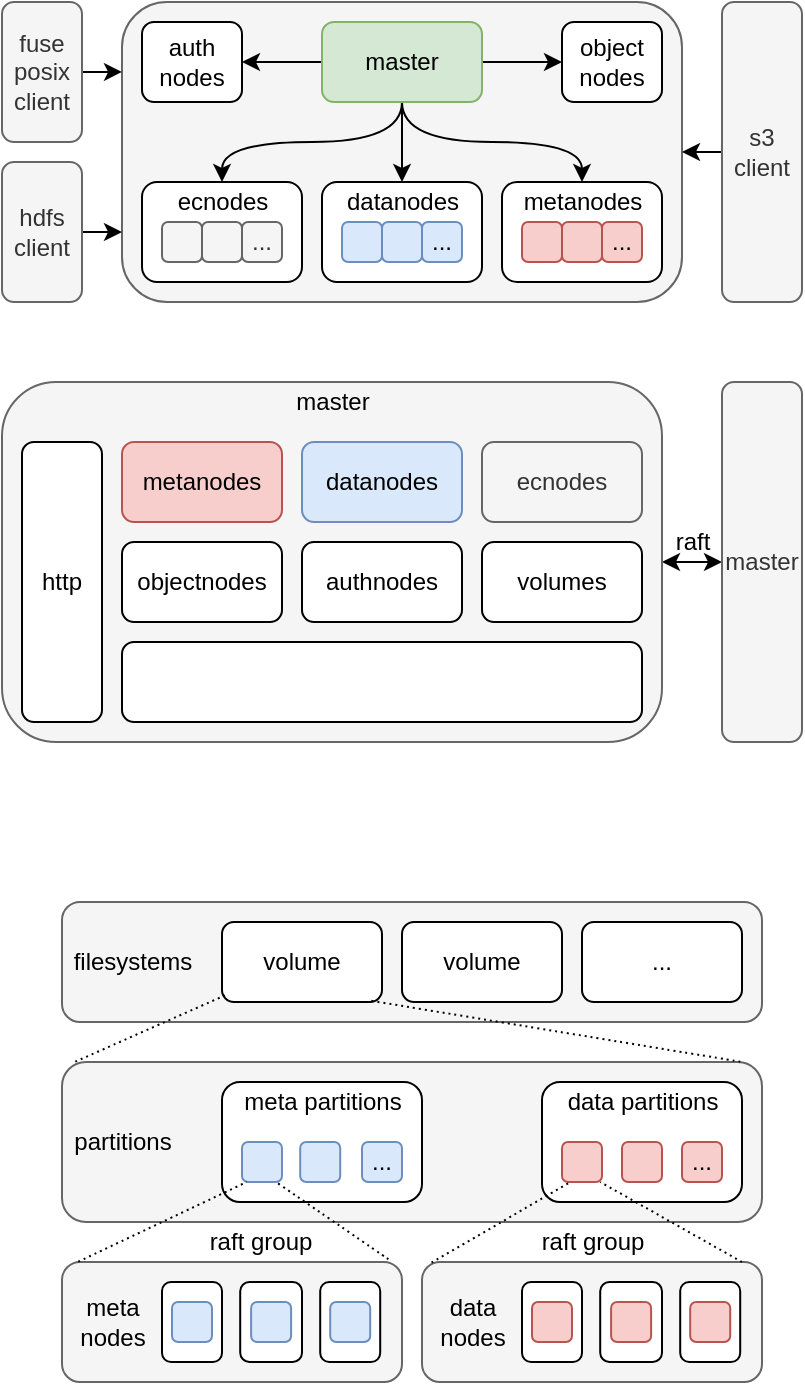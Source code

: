 <mxfile version="18.0.4" type="github">
  <diagram id="KYt3-omduEFtMOn35YfT" name="arch">
    <mxGraphModel dx="1455" dy="994" grid="1" gridSize="10" guides="1" tooltips="1" connect="1" arrows="1" fold="1" page="1" pageScale="1" pageWidth="827" pageHeight="1169" math="0" shadow="0">
      <root>
        <mxCell id="0" />
        <mxCell id="1" parent="0" />
        <mxCell id="PD6o3sTZC4K9WG0XPXKC-64" value="" style="rounded=1;whiteSpace=wrap;html=1;fillColor=#f5f5f5;fontColor=#333333;strokeColor=#666666;" vertex="1" parent="1">
          <mxGeometry x="40" y="600" width="350" height="80" as="geometry" />
        </mxCell>
        <mxCell id="PD6o3sTZC4K9WG0XPXKC-51" value="" style="rounded=1;whiteSpace=wrap;html=1;fillColor=#f5f5f5;fontColor=#333333;strokeColor=#666666;" vertex="1" parent="1">
          <mxGeometry x="40" y="520" width="350" height="60" as="geometry" />
        </mxCell>
        <mxCell id="PD6o3sTZC4K9WG0XPXKC-21" value="" style="rounded=1;whiteSpace=wrap;html=1;fillColor=#f5f5f5;fontColor=#333333;strokeColor=#666666;" vertex="1" parent="1">
          <mxGeometry x="70" y="70" width="280" height="150" as="geometry" />
        </mxCell>
        <mxCell id="PD6o3sTZC4K9WG0XPXKC-5" style="edgeStyle=orthogonalEdgeStyle;rounded=0;orthogonalLoop=1;jettySize=auto;html=1;curved=1;exitX=0.5;exitY=1;exitDx=0;exitDy=0;entryX=0.5;entryY=0;entryDx=0;entryDy=0;" edge="1" parent="1" source="PD6o3sTZC4K9WG0XPXKC-1" target="PD6o3sTZC4K9WG0XPXKC-3">
          <mxGeometry relative="1" as="geometry" />
        </mxCell>
        <mxCell id="PD6o3sTZC4K9WG0XPXKC-6" style="edgeStyle=orthogonalEdgeStyle;curved=1;rounded=0;orthogonalLoop=1;jettySize=auto;html=1;entryX=0.5;entryY=0;entryDx=0;entryDy=0;exitX=0.5;exitY=1;exitDx=0;exitDy=0;" edge="1" parent="1" source="PD6o3sTZC4K9WG0XPXKC-1" target="PD6o3sTZC4K9WG0XPXKC-2">
          <mxGeometry relative="1" as="geometry" />
        </mxCell>
        <mxCell id="PD6o3sTZC4K9WG0XPXKC-7" style="edgeStyle=orthogonalEdgeStyle;curved=1;rounded=0;orthogonalLoop=1;jettySize=auto;html=1;entryX=0.5;entryY=0;entryDx=0;entryDy=0;exitX=0.5;exitY=1;exitDx=0;exitDy=0;" edge="1" parent="1" source="PD6o3sTZC4K9WG0XPXKC-1" target="PD6o3sTZC4K9WG0XPXKC-4">
          <mxGeometry relative="1" as="geometry">
            <mxPoint x="210" y="120" as="sourcePoint" />
          </mxGeometry>
        </mxCell>
        <mxCell id="PD6o3sTZC4K9WG0XPXKC-23" value="" style="edgeStyle=orthogonalEdgeStyle;curved=1;rounded=0;orthogonalLoop=1;jettySize=auto;html=1;" edge="1" parent="1" source="PD6o3sTZC4K9WG0XPXKC-1" target="PD6o3sTZC4K9WG0XPXKC-22">
          <mxGeometry relative="1" as="geometry" />
        </mxCell>
        <mxCell id="PD6o3sTZC4K9WG0XPXKC-25" value="" style="edgeStyle=orthogonalEdgeStyle;curved=1;rounded=0;orthogonalLoop=1;jettySize=auto;html=1;" edge="1" parent="1" source="PD6o3sTZC4K9WG0XPXKC-1" target="PD6o3sTZC4K9WG0XPXKC-24">
          <mxGeometry relative="1" as="geometry" />
        </mxCell>
        <mxCell id="PD6o3sTZC4K9WG0XPXKC-1" value="master" style="rounded=1;whiteSpace=wrap;html=1;fillColor=#d5e8d4;strokeColor=#82b366;" vertex="1" parent="1">
          <mxGeometry x="170" y="80" width="80" height="40" as="geometry" />
        </mxCell>
        <mxCell id="PD6o3sTZC4K9WG0XPXKC-2" value="" style="rounded=1;whiteSpace=wrap;html=1;" vertex="1" parent="1">
          <mxGeometry x="260" y="160" width="80" height="50" as="geometry" />
        </mxCell>
        <mxCell id="PD6o3sTZC4K9WG0XPXKC-3" value="" style="rounded=1;whiteSpace=wrap;html=1;" vertex="1" parent="1">
          <mxGeometry x="170" y="160" width="80" height="50" as="geometry" />
        </mxCell>
        <mxCell id="PD6o3sTZC4K9WG0XPXKC-4" value="" style="rounded=1;whiteSpace=wrap;html=1;" vertex="1" parent="1">
          <mxGeometry x="80" y="160" width="80" height="50" as="geometry" />
        </mxCell>
        <mxCell id="PD6o3sTZC4K9WG0XPXKC-8" value="" style="rounded=1;whiteSpace=wrap;html=1;fillColor=#f5f5f5;fontColor=#333333;strokeColor=#666666;" vertex="1" parent="1">
          <mxGeometry x="90" y="180" width="20" height="20" as="geometry" />
        </mxCell>
        <mxCell id="PD6o3sTZC4K9WG0XPXKC-9" value="ecnodes" style="text;html=1;align=center;verticalAlign=middle;resizable=0;points=[];autosize=1;strokeColor=none;fillColor=none;" vertex="1" parent="1">
          <mxGeometry x="90" y="160" width="60" height="20" as="geometry" />
        </mxCell>
        <mxCell id="PD6o3sTZC4K9WG0XPXKC-11" value="" style="rounded=1;whiteSpace=wrap;html=1;fillColor=#f5f5f5;fontColor=#333333;strokeColor=#666666;" vertex="1" parent="1">
          <mxGeometry x="110" y="180" width="20" height="20" as="geometry" />
        </mxCell>
        <mxCell id="PD6o3sTZC4K9WG0XPXKC-12" value="..." style="rounded=1;whiteSpace=wrap;html=1;fillColor=#f5f5f5;fontColor=#333333;strokeColor=#666666;" vertex="1" parent="1">
          <mxGeometry x="130" y="180" width="20" height="20" as="geometry" />
        </mxCell>
        <mxCell id="PD6o3sTZC4K9WG0XPXKC-13" value="" style="rounded=1;whiteSpace=wrap;html=1;fillColor=#dae8fc;strokeColor=#6c8ebf;" vertex="1" parent="1">
          <mxGeometry x="180" y="180" width="20" height="20" as="geometry" />
        </mxCell>
        <mxCell id="PD6o3sTZC4K9WG0XPXKC-14" value="datanodes" style="text;html=1;align=center;verticalAlign=middle;resizable=0;points=[];autosize=1;strokeColor=none;fillColor=none;" vertex="1" parent="1">
          <mxGeometry x="175" y="160" width="70" height="20" as="geometry" />
        </mxCell>
        <mxCell id="PD6o3sTZC4K9WG0XPXKC-15" value="" style="rounded=1;whiteSpace=wrap;html=1;fillColor=#dae8fc;strokeColor=#6c8ebf;" vertex="1" parent="1">
          <mxGeometry x="200" y="180" width="20" height="20" as="geometry" />
        </mxCell>
        <mxCell id="PD6o3sTZC4K9WG0XPXKC-16" value="..." style="rounded=1;whiteSpace=wrap;html=1;fillColor=#dae8fc;strokeColor=#6c8ebf;" vertex="1" parent="1">
          <mxGeometry x="220" y="180" width="20" height="20" as="geometry" />
        </mxCell>
        <mxCell id="PD6o3sTZC4K9WG0XPXKC-17" value="metanodes" style="text;html=1;align=center;verticalAlign=middle;resizable=0;points=[];autosize=1;strokeColor=none;fillColor=none;" vertex="1" parent="1">
          <mxGeometry x="265" y="160" width="70" height="20" as="geometry" />
        </mxCell>
        <mxCell id="PD6o3sTZC4K9WG0XPXKC-18" value="" style="rounded=1;whiteSpace=wrap;html=1;fillColor=#f8cecc;strokeColor=#b85450;" vertex="1" parent="1">
          <mxGeometry x="270" y="180" width="20" height="20" as="geometry" />
        </mxCell>
        <mxCell id="PD6o3sTZC4K9WG0XPXKC-19" value="..." style="rounded=1;whiteSpace=wrap;html=1;fillColor=#f8cecc;strokeColor=#b85450;" vertex="1" parent="1">
          <mxGeometry x="310" y="180" width="20" height="20" as="geometry" />
        </mxCell>
        <mxCell id="PD6o3sTZC4K9WG0XPXKC-20" value="" style="rounded=1;whiteSpace=wrap;html=1;fillColor=#f8cecc;strokeColor=#b85450;" vertex="1" parent="1">
          <mxGeometry x="290" y="180" width="20" height="20" as="geometry" />
        </mxCell>
        <mxCell id="PD6o3sTZC4K9WG0XPXKC-22" value="object&lt;br&gt;nodes" style="rounded=1;whiteSpace=wrap;html=1;" vertex="1" parent="1">
          <mxGeometry x="290" y="80" width="50" height="40" as="geometry" />
        </mxCell>
        <mxCell id="PD6o3sTZC4K9WG0XPXKC-24" value="auth&lt;br&gt;nodes" style="rounded=1;whiteSpace=wrap;html=1;" vertex="1" parent="1">
          <mxGeometry x="80" y="80" width="50" height="40" as="geometry" />
        </mxCell>
        <mxCell id="PD6o3sTZC4K9WG0XPXKC-27" value="" style="edgeStyle=orthogonalEdgeStyle;curved=1;rounded=0;orthogonalLoop=1;jettySize=auto;html=1;" edge="1" parent="1" source="PD6o3sTZC4K9WG0XPXKC-26">
          <mxGeometry relative="1" as="geometry">
            <mxPoint x="350" y="145" as="targetPoint" />
          </mxGeometry>
        </mxCell>
        <mxCell id="PD6o3sTZC4K9WG0XPXKC-26" value="s3&lt;br&gt;client" style="rounded=1;whiteSpace=wrap;html=1;fillColor=#f5f5f5;fontColor=#333333;strokeColor=#666666;" vertex="1" parent="1">
          <mxGeometry x="370" y="70" width="40" height="150" as="geometry" />
        </mxCell>
        <mxCell id="PD6o3sTZC4K9WG0XPXKC-32" style="edgeStyle=orthogonalEdgeStyle;curved=1;rounded=0;orthogonalLoop=1;jettySize=auto;html=1;entryX=0;entryY=0.233;entryDx=0;entryDy=0;entryPerimeter=0;" edge="1" parent="1" source="PD6o3sTZC4K9WG0XPXKC-28" target="PD6o3sTZC4K9WG0XPXKC-21">
          <mxGeometry relative="1" as="geometry" />
        </mxCell>
        <mxCell id="PD6o3sTZC4K9WG0XPXKC-28" value="fuse&lt;br&gt;posix&lt;br&gt;client" style="rounded=1;whiteSpace=wrap;html=1;fillColor=#f5f5f5;fontColor=#333333;strokeColor=#666666;" vertex="1" parent="1">
          <mxGeometry x="10" y="70" width="40" height="70" as="geometry" />
        </mxCell>
        <mxCell id="PD6o3sTZC4K9WG0XPXKC-31" style="edgeStyle=orthogonalEdgeStyle;curved=1;rounded=0;orthogonalLoop=1;jettySize=auto;html=1;entryX=0;entryY=0.767;entryDx=0;entryDy=0;entryPerimeter=0;" edge="1" parent="1" source="PD6o3sTZC4K9WG0XPXKC-29" target="PD6o3sTZC4K9WG0XPXKC-21">
          <mxGeometry relative="1" as="geometry" />
        </mxCell>
        <mxCell id="PD6o3sTZC4K9WG0XPXKC-29" value="hdfs&lt;br&gt;client" style="rounded=1;whiteSpace=wrap;html=1;fillColor=#f5f5f5;fontColor=#333333;strokeColor=#666666;" vertex="1" parent="1">
          <mxGeometry x="10" y="150" width="40" height="70" as="geometry" />
        </mxCell>
        <mxCell id="PD6o3sTZC4K9WG0XPXKC-46" value="" style="edgeStyle=orthogonalEdgeStyle;curved=1;rounded=0;orthogonalLoop=1;jettySize=auto;html=1;startArrow=classic;startFill=1;" edge="1" parent="1" source="PD6o3sTZC4K9WG0XPXKC-33" target="PD6o3sTZC4K9WG0XPXKC-45">
          <mxGeometry relative="1" as="geometry" />
        </mxCell>
        <mxCell id="PD6o3sTZC4K9WG0XPXKC-33" value="" style="rounded=1;whiteSpace=wrap;html=1;fillColor=#f5f5f5;strokeColor=#666666;fontColor=#333333;" vertex="1" parent="1">
          <mxGeometry x="10" y="260" width="330" height="180" as="geometry" />
        </mxCell>
        <mxCell id="PD6o3sTZC4K9WG0XPXKC-34" value="http" style="rounded=1;whiteSpace=wrap;html=1;" vertex="1" parent="1">
          <mxGeometry x="20" y="290" width="40" height="140" as="geometry" />
        </mxCell>
        <mxCell id="PD6o3sTZC4K9WG0XPXKC-35" value="metanodes" style="rounded=1;whiteSpace=wrap;html=1;fillColor=#f8cecc;strokeColor=#b85450;" vertex="1" parent="1">
          <mxGeometry x="70" y="290" width="80" height="40" as="geometry" />
        </mxCell>
        <mxCell id="PD6o3sTZC4K9WG0XPXKC-36" value="objectnodes" style="rounded=1;whiteSpace=wrap;html=1;" vertex="1" parent="1">
          <mxGeometry x="70" y="340" width="80" height="40" as="geometry" />
        </mxCell>
        <mxCell id="PD6o3sTZC4K9WG0XPXKC-37" value="authnodes" style="rounded=1;whiteSpace=wrap;html=1;" vertex="1" parent="1">
          <mxGeometry x="160" y="340" width="80" height="40" as="geometry" />
        </mxCell>
        <mxCell id="PD6o3sTZC4K9WG0XPXKC-38" value="datanodes" style="rounded=1;whiteSpace=wrap;html=1;fillColor=#dae8fc;strokeColor=#6c8ebf;" vertex="1" parent="1">
          <mxGeometry x="160" y="290" width="80" height="40" as="geometry" />
        </mxCell>
        <mxCell id="PD6o3sTZC4K9WG0XPXKC-39" value="ecnodes" style="rounded=1;whiteSpace=wrap;html=1;fillColor=#f5f5f5;fontColor=#333333;strokeColor=#666666;" vertex="1" parent="1">
          <mxGeometry x="250" y="290" width="80" height="40" as="geometry" />
        </mxCell>
        <mxCell id="PD6o3sTZC4K9WG0XPXKC-40" value="master" style="text;html=1;align=center;verticalAlign=middle;resizable=0;points=[];autosize=1;strokeColor=none;fillColor=none;" vertex="1" parent="1">
          <mxGeometry x="150" y="260" width="50" height="20" as="geometry" />
        </mxCell>
        <mxCell id="PD6o3sTZC4K9WG0XPXKC-41" value="volumes" style="rounded=1;whiteSpace=wrap;html=1;" vertex="1" parent="1">
          <mxGeometry x="250" y="340" width="80" height="40" as="geometry" />
        </mxCell>
        <mxCell id="PD6o3sTZC4K9WG0XPXKC-43" value="" style="rounded=1;whiteSpace=wrap;html=1;" vertex="1" parent="1">
          <mxGeometry x="70" y="390" width="260" height="40" as="geometry" />
        </mxCell>
        <mxCell id="PD6o3sTZC4K9WG0XPXKC-44" value="" style="shape=image;verticalLabelPosition=bottom;labelBackgroundColor=default;verticalAlign=top;aspect=fixed;imageAspect=0;image=https://dbdb.io/media/logos/rocksdb.png;" vertex="1" parent="1">
          <mxGeometry x="140.91" y="395" width="118.19" height="30" as="geometry" />
        </mxCell>
        <mxCell id="PD6o3sTZC4K9WG0XPXKC-45" value="master" style="rounded=1;whiteSpace=wrap;html=1;fillColor=#f5f5f5;strokeColor=#666666;fontColor=#333333;" vertex="1" parent="1">
          <mxGeometry x="370" y="260" width="40" height="180" as="geometry" />
        </mxCell>
        <mxCell id="PD6o3sTZC4K9WG0XPXKC-47" value="raft" style="text;html=1;align=center;verticalAlign=middle;resizable=0;points=[];autosize=1;strokeColor=none;fillColor=none;" vertex="1" parent="1">
          <mxGeometry x="340" y="330" width="30" height="20" as="geometry" />
        </mxCell>
        <mxCell id="PD6o3sTZC4K9WG0XPXKC-48" value="volume" style="rounded=1;whiteSpace=wrap;html=1;" vertex="1" parent="1">
          <mxGeometry x="120" y="530" width="80" height="40" as="geometry" />
        </mxCell>
        <mxCell id="PD6o3sTZC4K9WG0XPXKC-49" value="volume" style="rounded=1;whiteSpace=wrap;html=1;" vertex="1" parent="1">
          <mxGeometry x="210" y="530" width="80" height="40" as="geometry" />
        </mxCell>
        <mxCell id="PD6o3sTZC4K9WG0XPXKC-50" value="..." style="rounded=1;whiteSpace=wrap;html=1;" vertex="1" parent="1">
          <mxGeometry x="300" y="530" width="80" height="40" as="geometry" />
        </mxCell>
        <mxCell id="PD6o3sTZC4K9WG0XPXKC-52" value="filesystems" style="text;html=1;align=center;verticalAlign=middle;resizable=0;points=[];autosize=1;strokeColor=none;fillColor=none;" vertex="1" parent="1">
          <mxGeometry x="40" y="540" width="70" height="20" as="geometry" />
        </mxCell>
        <mxCell id="PD6o3sTZC4K9WG0XPXKC-53" value="" style="rounded=1;whiteSpace=wrap;html=1;" vertex="1" parent="1">
          <mxGeometry x="120" y="610" width="100" height="60" as="geometry" />
        </mxCell>
        <mxCell id="PD6o3sTZC4K9WG0XPXKC-54" value="" style="rounded=1;whiteSpace=wrap;html=1;" vertex="1" parent="1">
          <mxGeometry x="280" y="610" width="100" height="60" as="geometry" />
        </mxCell>
        <mxCell id="PD6o3sTZC4K9WG0XPXKC-55" value="meta partitions" style="text;html=1;align=center;verticalAlign=middle;resizable=0;points=[];autosize=1;strokeColor=none;fillColor=none;" vertex="1" parent="1">
          <mxGeometry x="125" y="610" width="90" height="20" as="geometry" />
        </mxCell>
        <mxCell id="PD6o3sTZC4K9WG0XPXKC-56" value="data partitions" style="text;html=1;align=center;verticalAlign=middle;resizable=0;points=[];autosize=1;strokeColor=none;fillColor=none;" vertex="1" parent="1">
          <mxGeometry x="285" y="610" width="90" height="20" as="geometry" />
        </mxCell>
        <mxCell id="PD6o3sTZC4K9WG0XPXKC-57" value="" style="rounded=1;whiteSpace=wrap;html=1;fillColor=#dae8fc;strokeColor=#6c8ebf;" vertex="1" parent="1">
          <mxGeometry x="130" y="640" width="20" height="20" as="geometry" />
        </mxCell>
        <mxCell id="PD6o3sTZC4K9WG0XPXKC-58" value="..." style="rounded=1;whiteSpace=wrap;html=1;fillColor=#dae8fc;strokeColor=#6c8ebf;" vertex="1" parent="1">
          <mxGeometry x="190" y="640" width="20" height="20" as="geometry" />
        </mxCell>
        <mxCell id="PD6o3sTZC4K9WG0XPXKC-59" value="" style="rounded=1;whiteSpace=wrap;html=1;fillColor=#dae8fc;strokeColor=#6c8ebf;" vertex="1" parent="1">
          <mxGeometry x="159.1" y="640" width="20" height="20" as="geometry" />
        </mxCell>
        <mxCell id="PD6o3sTZC4K9WG0XPXKC-61" value="" style="rounded=1;whiteSpace=wrap;html=1;fillColor=#f8cecc;strokeColor=#b85450;" vertex="1" parent="1">
          <mxGeometry x="290" y="640" width="20" height="20" as="geometry" />
        </mxCell>
        <mxCell id="PD6o3sTZC4K9WG0XPXKC-62" value="" style="rounded=1;whiteSpace=wrap;html=1;fillColor=#f8cecc;strokeColor=#b85450;" vertex="1" parent="1">
          <mxGeometry x="320" y="640" width="20" height="20" as="geometry" />
        </mxCell>
        <mxCell id="PD6o3sTZC4K9WG0XPXKC-63" value="..." style="rounded=1;whiteSpace=wrap;html=1;fillColor=#f8cecc;strokeColor=#b85450;" vertex="1" parent="1">
          <mxGeometry x="350" y="640" width="20" height="20" as="geometry" />
        </mxCell>
        <mxCell id="PD6o3sTZC4K9WG0XPXKC-65" value="partitions" style="text;html=1;align=center;verticalAlign=middle;resizable=0;points=[];autosize=1;strokeColor=none;fillColor=none;" vertex="1" parent="1">
          <mxGeometry x="40" y="630" width="60" height="20" as="geometry" />
        </mxCell>
        <mxCell id="PD6o3sTZC4K9WG0XPXKC-66" value="" style="endArrow=none;dashed=1;html=1;dashPattern=1 2;strokeWidth=1;rounded=0;curved=1;exitX=0.019;exitY=-0.002;exitDx=0;exitDy=0;exitPerimeter=0;entryX=0.018;entryY=0.918;entryDx=0;entryDy=0;entryPerimeter=0;" edge="1" parent="1" source="PD6o3sTZC4K9WG0XPXKC-64" target="PD6o3sTZC4K9WG0XPXKC-48">
          <mxGeometry width="50" height="50" relative="1" as="geometry">
            <mxPoint x="210" y="620" as="sourcePoint" />
            <mxPoint x="260" y="570" as="targetPoint" />
          </mxGeometry>
        </mxCell>
        <mxCell id="PD6o3sTZC4K9WG0XPXKC-67" value="" style="endArrow=none;dashed=1;html=1;dashPattern=1 2;strokeWidth=1;rounded=0;curved=1;exitX=0.969;exitY=-0.002;exitDx=0;exitDy=0;exitPerimeter=0;entryX=0.914;entryY=0.979;entryDx=0;entryDy=0;entryPerimeter=0;" edge="1" parent="1" source="PD6o3sTZC4K9WG0XPXKC-64" target="PD6o3sTZC4K9WG0XPXKC-48">
          <mxGeometry width="50" height="50" relative="1" as="geometry">
            <mxPoint x="56.65" y="609.84" as="sourcePoint" />
            <mxPoint x="131.44" y="576.72" as="targetPoint" />
          </mxGeometry>
        </mxCell>
        <mxCell id="PD6o3sTZC4K9WG0XPXKC-68" value="" style="rounded=1;whiteSpace=wrap;html=1;fillColor=#f5f5f5;fontColor=#333333;strokeColor=#666666;" vertex="1" parent="1">
          <mxGeometry x="40" y="700" width="170" height="60" as="geometry" />
        </mxCell>
        <mxCell id="PD6o3sTZC4K9WG0XPXKC-69" value="" style="rounded=1;whiteSpace=wrap;html=1;" vertex="1" parent="1">
          <mxGeometry x="90" y="710" width="30" height="40" as="geometry" />
        </mxCell>
        <mxCell id="PD6o3sTZC4K9WG0XPXKC-73" value="" style="rounded=1;whiteSpace=wrap;html=1;fillColor=#dae8fc;strokeColor=#6c8ebf;" vertex="1" parent="1">
          <mxGeometry x="95" y="720" width="20" height="20" as="geometry" />
        </mxCell>
        <mxCell id="PD6o3sTZC4K9WG0XPXKC-74" value="meta&lt;br&gt;nodes" style="text;html=1;align=center;verticalAlign=middle;resizable=0;points=[];autosize=1;strokeColor=none;fillColor=none;" vertex="1" parent="1">
          <mxGeometry x="40" y="715" width="50" height="30" as="geometry" />
        </mxCell>
        <mxCell id="PD6o3sTZC4K9WG0XPXKC-75" value="" style="rounded=1;whiteSpace=wrap;html=1;" vertex="1" parent="1">
          <mxGeometry x="129.1" y="710" width="30.9" height="40" as="geometry" />
        </mxCell>
        <mxCell id="PD6o3sTZC4K9WG0XPXKC-76" value="" style="rounded=1;whiteSpace=wrap;html=1;fillColor=#dae8fc;strokeColor=#6c8ebf;" vertex="1" parent="1">
          <mxGeometry x="134.55" y="720" width="20" height="20" as="geometry" />
        </mxCell>
        <mxCell id="PD6o3sTZC4K9WG0XPXKC-77" value="" style="rounded=1;whiteSpace=wrap;html=1;" vertex="1" parent="1">
          <mxGeometry x="169.1" y="710" width="30" height="40" as="geometry" />
        </mxCell>
        <mxCell id="PD6o3sTZC4K9WG0XPXKC-78" value="" style="rounded=1;whiteSpace=wrap;html=1;fillColor=#dae8fc;strokeColor=#6c8ebf;" vertex="1" parent="1">
          <mxGeometry x="174.1" y="720" width="20" height="20" as="geometry" />
        </mxCell>
        <mxCell id="PD6o3sTZC4K9WG0XPXKC-79" value="" style="endArrow=none;dashed=1;html=1;dashPattern=1 2;strokeWidth=1;rounded=0;curved=1;exitX=0.048;exitY=-0.003;exitDx=0;exitDy=0;exitPerimeter=0;entryX=0.018;entryY=0.918;entryDx=0;entryDy=0;entryPerimeter=0;" edge="1" parent="1" source="PD6o3sTZC4K9WG0XPXKC-68">
          <mxGeometry width="50" height="50" relative="1" as="geometry">
            <mxPoint x="57.61" y="693.12" as="sourcePoint" />
            <mxPoint x="132.4" y="660" as="targetPoint" />
          </mxGeometry>
        </mxCell>
        <mxCell id="PD6o3sTZC4K9WG0XPXKC-80" value="" style="endArrow=none;dashed=1;html=1;dashPattern=1 2;strokeWidth=1;rounded=0;curved=1;exitX=0.96;exitY=-0.023;exitDx=0;exitDy=0;exitPerimeter=0;entryX=0.914;entryY=0.979;entryDx=0;entryDy=0;entryPerimeter=0;" edge="1" parent="1" source="PD6o3sTZC4K9WG0XPXKC-68">
          <mxGeometry width="50" height="50" relative="1" as="geometry">
            <mxPoint x="333.03" y="690.68" as="sourcePoint" />
            <mxPoint x="147.0" y="660.0" as="targetPoint" />
          </mxGeometry>
        </mxCell>
        <mxCell id="PD6o3sTZC4K9WG0XPXKC-89" value="" style="rounded=1;whiteSpace=wrap;html=1;fillColor=#f5f5f5;fontColor=#333333;strokeColor=#666666;" vertex="1" parent="1">
          <mxGeometry x="220" y="700" width="170" height="60" as="geometry" />
        </mxCell>
        <mxCell id="PD6o3sTZC4K9WG0XPXKC-90" value="" style="rounded=1;whiteSpace=wrap;html=1;" vertex="1" parent="1">
          <mxGeometry x="270" y="710" width="30" height="40" as="geometry" />
        </mxCell>
        <mxCell id="PD6o3sTZC4K9WG0XPXKC-91" value="" style="rounded=1;whiteSpace=wrap;html=1;fillColor=#f8cecc;strokeColor=#b85450;" vertex="1" parent="1">
          <mxGeometry x="275" y="720" width="20" height="20" as="geometry" />
        </mxCell>
        <mxCell id="PD6o3sTZC4K9WG0XPXKC-92" value="data&lt;br&gt;nodes" style="text;html=1;align=center;verticalAlign=middle;resizable=0;points=[];autosize=1;strokeColor=none;fillColor=none;" vertex="1" parent="1">
          <mxGeometry x="220" y="715" width="50" height="30" as="geometry" />
        </mxCell>
        <mxCell id="PD6o3sTZC4K9WG0XPXKC-93" value="" style="rounded=1;whiteSpace=wrap;html=1;" vertex="1" parent="1">
          <mxGeometry x="309.1" y="710" width="30.9" height="40" as="geometry" />
        </mxCell>
        <mxCell id="PD6o3sTZC4K9WG0XPXKC-94" value="" style="rounded=1;whiteSpace=wrap;html=1;fillColor=#f8cecc;strokeColor=#b85450;" vertex="1" parent="1">
          <mxGeometry x="314.55" y="720" width="20" height="20" as="geometry" />
        </mxCell>
        <mxCell id="PD6o3sTZC4K9WG0XPXKC-95" value="" style="rounded=1;whiteSpace=wrap;html=1;" vertex="1" parent="1">
          <mxGeometry x="349.1" y="710" width="30" height="40" as="geometry" />
        </mxCell>
        <mxCell id="PD6o3sTZC4K9WG0XPXKC-96" value="" style="rounded=1;whiteSpace=wrap;html=1;fillColor=#f8cecc;strokeColor=#b85450;" vertex="1" parent="1">
          <mxGeometry x="354.1" y="720" width="20" height="20" as="geometry" />
        </mxCell>
        <mxCell id="PD6o3sTZC4K9WG0XPXKC-97" value="" style="endArrow=none;dashed=1;html=1;dashPattern=1 2;strokeWidth=1;rounded=0;curved=1;exitX=0.028;exitY=0.005;exitDx=0;exitDy=0;exitPerimeter=0;entryX=0.018;entryY=0.918;entryDx=0;entryDy=0;entryPerimeter=0;" edge="1" parent="1" source="PD6o3sTZC4K9WG0XPXKC-89">
          <mxGeometry width="50" height="50" relative="1" as="geometry">
            <mxPoint x="210" y="699.82" as="sourcePoint" />
            <mxPoint x="294.24" y="660" as="targetPoint" />
          </mxGeometry>
        </mxCell>
        <mxCell id="PD6o3sTZC4K9WG0XPXKC-98" value="" style="endArrow=none;dashed=1;html=1;dashPattern=1 2;strokeWidth=1;rounded=0;curved=1;exitX=0.941;exitY=0;exitDx=0;exitDy=0;exitPerimeter=0;entryX=0.914;entryY=0.979;entryDx=0;entryDy=0;entryPerimeter=0;" edge="1" parent="1" source="PD6o3sTZC4K9WG0XPXKC-89">
          <mxGeometry width="50" height="50" relative="1" as="geometry">
            <mxPoint x="365.3" y="698.62" as="sourcePoint" />
            <mxPoint x="309.1" y="660.0" as="targetPoint" />
          </mxGeometry>
        </mxCell>
        <mxCell id="PD6o3sTZC4K9WG0XPXKC-100" value="raft group" style="text;html=1;align=center;verticalAlign=middle;resizable=0;points=[];autosize=1;strokeColor=none;fillColor=none;" vertex="1" parent="1">
          <mxGeometry x="104.1" y="680" width="70" height="20" as="geometry" />
        </mxCell>
        <mxCell id="PD6o3sTZC4K9WG0XPXKC-101" value="raft group" style="text;html=1;align=center;verticalAlign=middle;resizable=0;points=[];autosize=1;strokeColor=none;fillColor=none;" vertex="1" parent="1">
          <mxGeometry x="270" y="680" width="70" height="20" as="geometry" />
        </mxCell>
      </root>
    </mxGraphModel>
  </diagram>
</mxfile>
